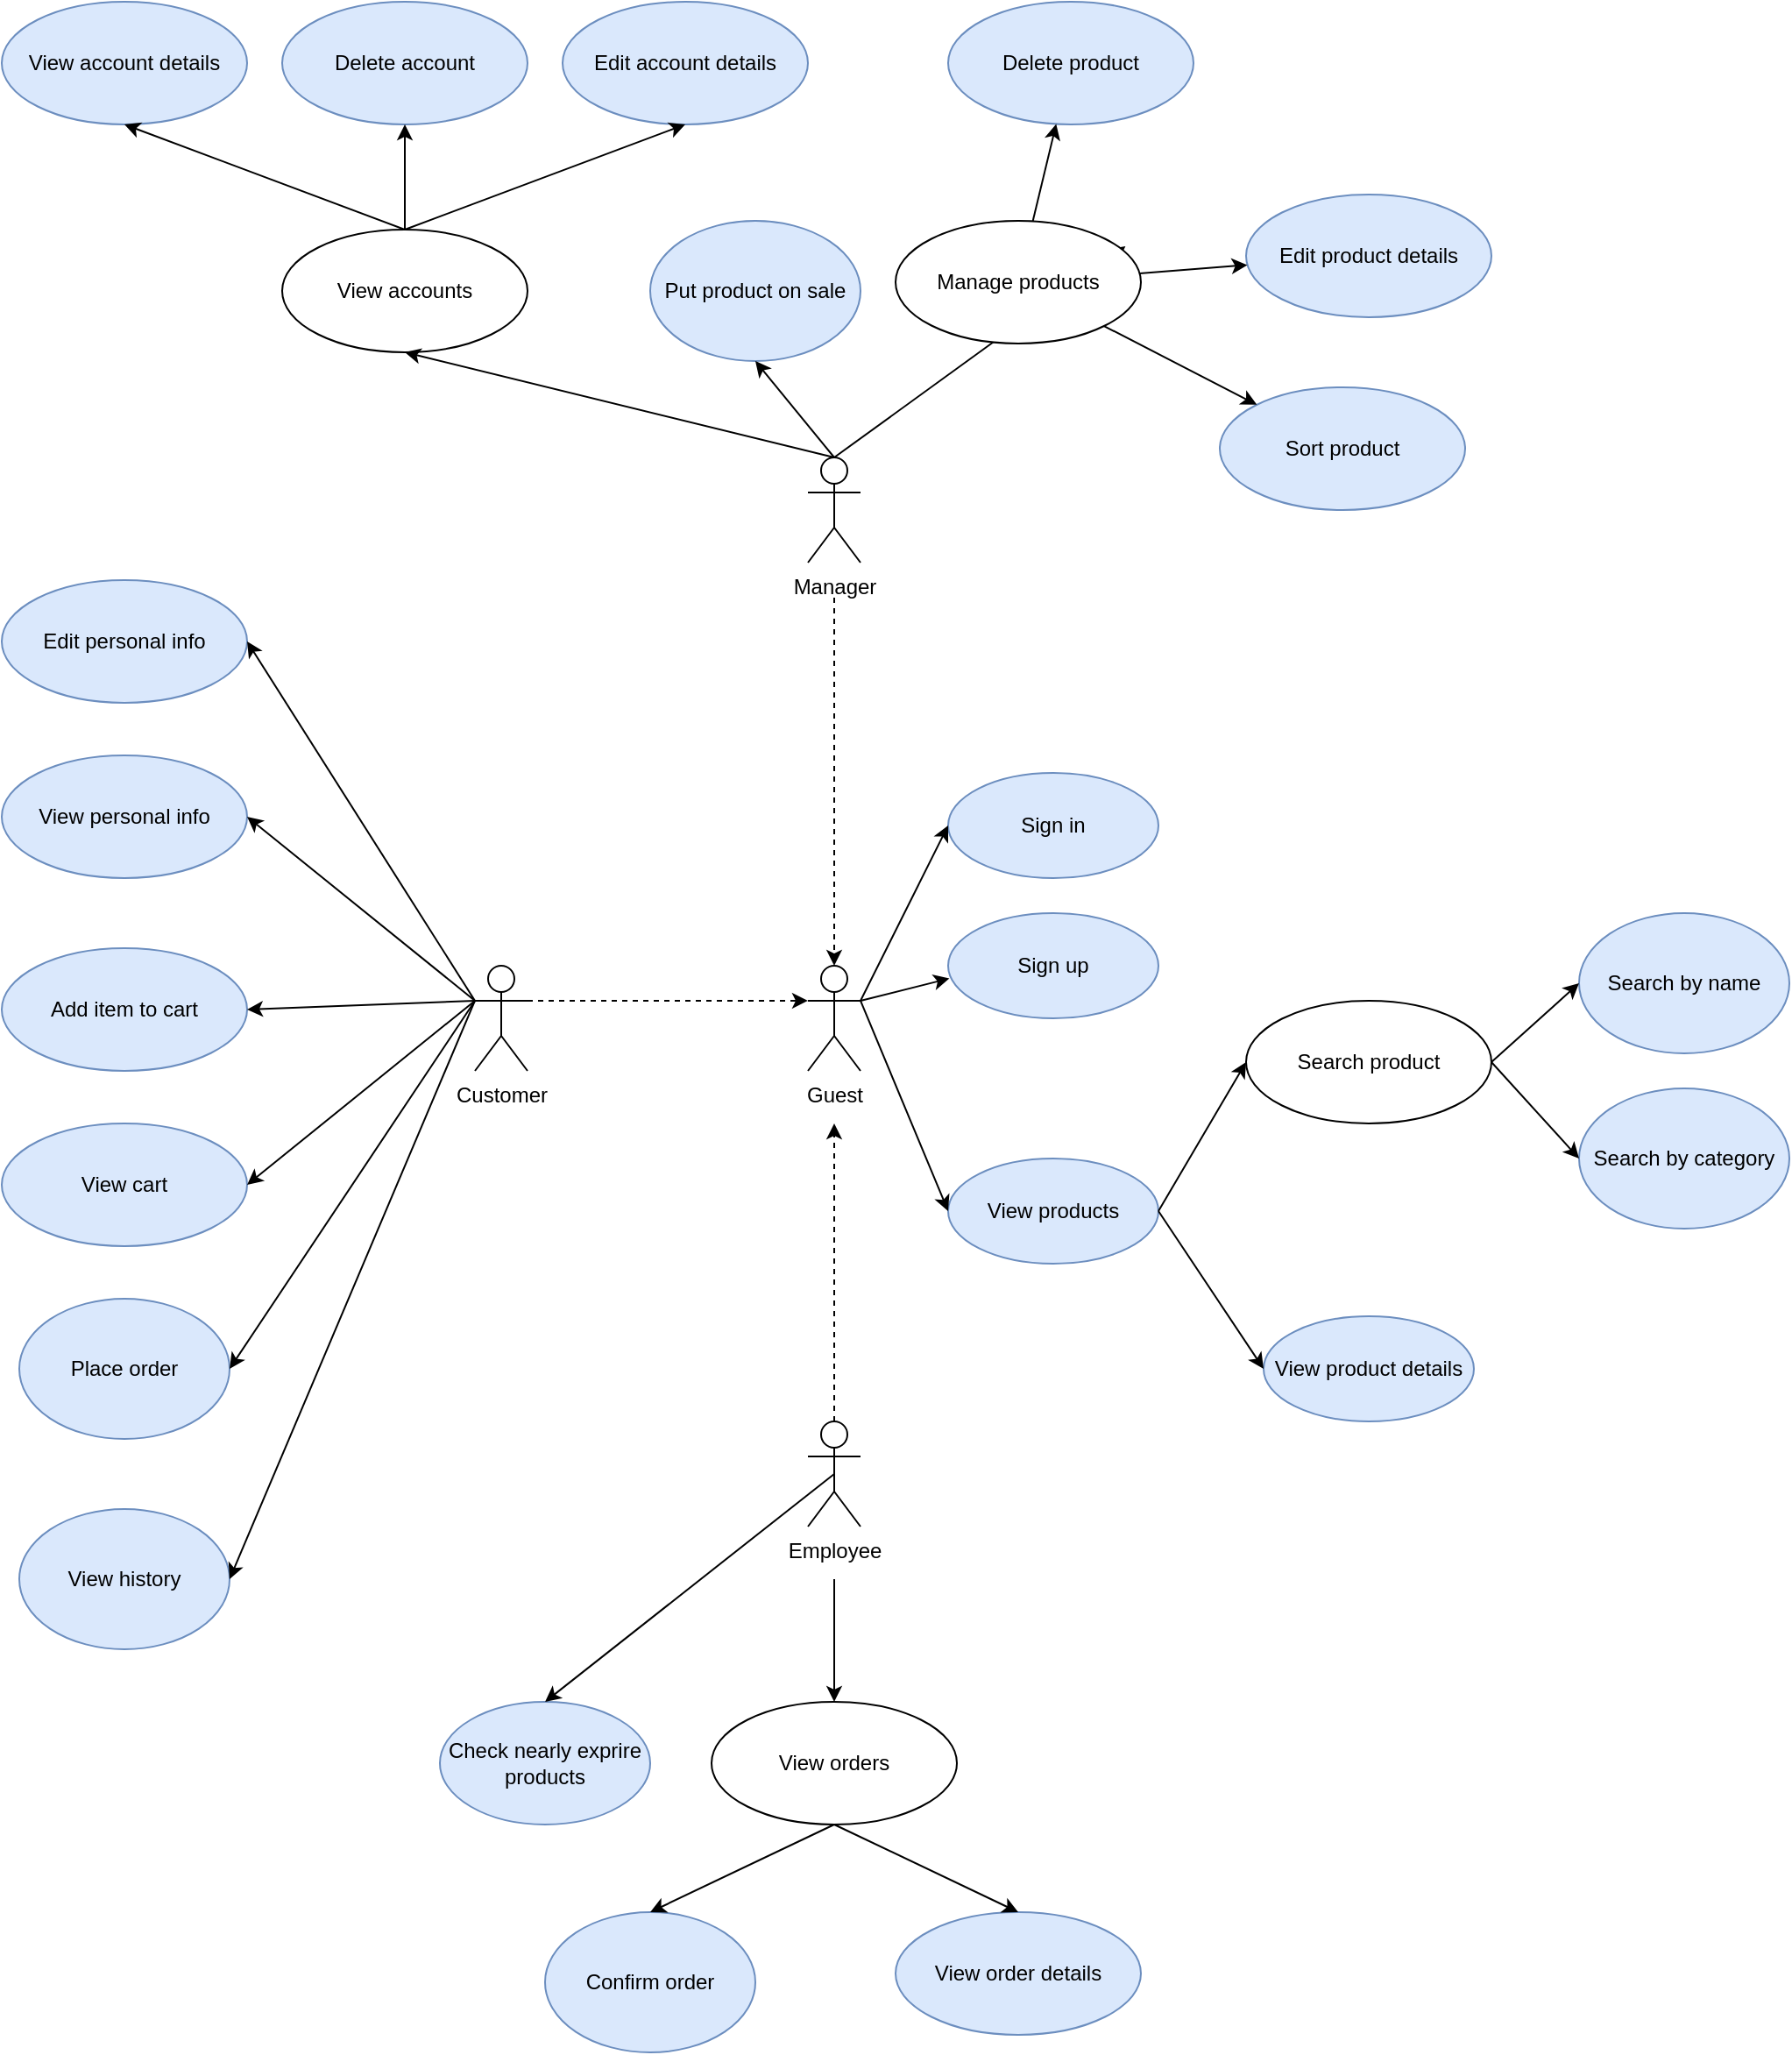 <mxfile version="14.5.7" type="github" pages="2">
  <diagram id="xpGsFGaNRFK6pU6DxcJn" name="Page-1">
    <mxGraphModel dx="3220" dy="-860" grid="1" gridSize="10" guides="1" tooltips="1" connect="1" arrows="1" fold="1" page="1" pageScale="1" pageWidth="850" pageHeight="1100" math="0" shadow="0">
      <root>
        <mxCell id="0" />
        <mxCell id="1" parent="0" />
        <mxCell id="2JnKNKair-FOoR0NGAX1-1" value="Sign in" style="ellipse;whiteSpace=wrap;html=1;fillColor=#dae8fc;strokeColor=#6c8ebf;" parent="1" vertex="1">
          <mxGeometry x="130" y="2780" width="120" height="60" as="geometry" />
        </mxCell>
        <mxCell id="2JnKNKair-FOoR0NGAX1-2" value="Guest" style="shape=umlActor;verticalLabelPosition=bottom;verticalAlign=top;html=1;align=center;" parent="1" vertex="1">
          <mxGeometry x="50" y="2890" width="30" height="60" as="geometry" />
        </mxCell>
        <mxCell id="2JnKNKair-FOoR0NGAX1-3" value="Sign up" style="ellipse;whiteSpace=wrap;html=1;fillColor=#dae8fc;strokeColor=#6c8ebf;" parent="1" vertex="1">
          <mxGeometry x="130" y="2860" width="120" height="60" as="geometry" />
        </mxCell>
        <mxCell id="2JnKNKair-FOoR0NGAX1-4" value="View products" style="ellipse;whiteSpace=wrap;html=1;fillColor=#dae8fc;strokeColor=#6c8ebf;" parent="1" vertex="1">
          <mxGeometry x="130" y="3000" width="120" height="60" as="geometry" />
        </mxCell>
        <mxCell id="2JnKNKair-FOoR0NGAX1-5" value="View product details" style="ellipse;whiteSpace=wrap;html=1;fillColor=#dae8fc;strokeColor=#6c8ebf;" parent="1" vertex="1">
          <mxGeometry x="310" y="3090" width="120" height="60" as="geometry" />
        </mxCell>
        <mxCell id="2JnKNKair-FOoR0NGAX1-6" value="Search product" style="ellipse;whiteSpace=wrap;html=1;" parent="1" vertex="1">
          <mxGeometry x="300" y="2910" width="140" height="70" as="geometry" />
        </mxCell>
        <mxCell id="2JnKNKair-FOoR0NGAX1-7" value="Sort product" style="ellipse;whiteSpace=wrap;html=1;fillColor=#dae8fc;strokeColor=#6c8ebf;" parent="1" vertex="1">
          <mxGeometry x="285" y="2560" width="140" height="70" as="geometry" />
        </mxCell>
        <mxCell id="2JnKNKair-FOoR0NGAX1-8" value="Search by name" style="ellipse;whiteSpace=wrap;html=1;fillColor=#dae8fc;strokeColor=#6c8ebf;" parent="1" vertex="1">
          <mxGeometry x="490" y="2860" width="120" height="80" as="geometry" />
        </mxCell>
        <mxCell id="2JnKNKair-FOoR0NGAX1-9" value="Search by category" style="ellipse;whiteSpace=wrap;html=1;fillColor=#dae8fc;strokeColor=#6c8ebf;" parent="1" vertex="1">
          <mxGeometry x="490" y="2960" width="120" height="80" as="geometry" />
        </mxCell>
        <mxCell id="2JnKNKair-FOoR0NGAX1-10" value="" style="endArrow=classic;html=1;entryX=0;entryY=0.5;entryDx=0;entryDy=0;exitX=1;exitY=0.5;exitDx=0;exitDy=0;" parent="1" source="2JnKNKair-FOoR0NGAX1-6" target="2JnKNKair-FOoR0NGAX1-8" edge="1">
          <mxGeometry width="50" height="50" relative="1" as="geometry">
            <mxPoint x="320" y="3080" as="sourcePoint" />
            <mxPoint x="370" y="3030" as="targetPoint" />
          </mxGeometry>
        </mxCell>
        <mxCell id="2JnKNKair-FOoR0NGAX1-11" value="" style="endArrow=classic;html=1;entryX=0;entryY=0.5;entryDx=0;entryDy=0;exitX=1;exitY=0.5;exitDx=0;exitDy=0;" parent="1" source="2JnKNKair-FOoR0NGAX1-6" target="2JnKNKair-FOoR0NGAX1-9" edge="1">
          <mxGeometry width="50" height="50" relative="1" as="geometry">
            <mxPoint x="320" y="3080" as="sourcePoint" />
            <mxPoint x="370" y="3030" as="targetPoint" />
          </mxGeometry>
        </mxCell>
        <mxCell id="2JnKNKair-FOoR0NGAX1-12" value="" style="endArrow=classic;html=1;entryX=0;entryY=0.5;entryDx=0;entryDy=0;exitX=1;exitY=0.5;exitDx=0;exitDy=0;" parent="1" source="2JnKNKair-FOoR0NGAX1-4" target="2JnKNKair-FOoR0NGAX1-6" edge="1">
          <mxGeometry width="50" height="50" relative="1" as="geometry">
            <mxPoint x="440" y="2955" as="sourcePoint" />
            <mxPoint x="530" y="2970" as="targetPoint" />
          </mxGeometry>
        </mxCell>
        <mxCell id="2JnKNKair-FOoR0NGAX1-13" value="" style="endArrow=classic;html=1;entryX=0;entryY=0.5;entryDx=0;entryDy=0;exitX=1;exitY=0.5;exitDx=0;exitDy=0;" parent="1" source="2JnKNKair-FOoR0NGAX1-4" target="2JnKNKair-FOoR0NGAX1-5" edge="1">
          <mxGeometry width="50" height="50" relative="1" as="geometry">
            <mxPoint x="260" y="2950" as="sourcePoint" />
            <mxPoint x="302.52" y="3036.39" as="targetPoint" />
          </mxGeometry>
        </mxCell>
        <mxCell id="2JnKNKair-FOoR0NGAX1-14" value="" style="endArrow=classic;html=1;exitX=1;exitY=0.333;exitDx=0;exitDy=0;exitPerimeter=0;entryX=0.006;entryY=0.621;entryDx=0;entryDy=0;entryPerimeter=0;" parent="1" source="2JnKNKair-FOoR0NGAX1-2" target="2JnKNKair-FOoR0NGAX1-3" edge="1">
          <mxGeometry width="50" height="50" relative="1" as="geometry">
            <mxPoint x="260" y="2950" as="sourcePoint" />
            <mxPoint x="150" y="2880" as="targetPoint" />
          </mxGeometry>
        </mxCell>
        <mxCell id="2JnKNKair-FOoR0NGAX1-15" value="" style="endArrow=classic;html=1;exitX=1;exitY=0.333;exitDx=0;exitDy=0;exitPerimeter=0;entryX=0;entryY=0.5;entryDx=0;entryDy=0;" parent="1" source="2JnKNKair-FOoR0NGAX1-2" target="2JnKNKair-FOoR0NGAX1-1" edge="1">
          <mxGeometry width="50" height="50" relative="1" as="geometry">
            <mxPoint x="90" y="2920" as="sourcePoint" />
            <mxPoint x="260.72" y="2837.26" as="targetPoint" />
          </mxGeometry>
        </mxCell>
        <mxCell id="2JnKNKair-FOoR0NGAX1-16" value="" style="endArrow=classic;html=1;exitX=1;exitY=0.333;exitDx=0;exitDy=0;exitPerimeter=0;entryX=0;entryY=0.5;entryDx=0;entryDy=0;" parent="1" source="2JnKNKair-FOoR0NGAX1-2" target="2JnKNKair-FOoR0NGAX1-4" edge="1">
          <mxGeometry width="50" height="50" relative="1" as="geometry">
            <mxPoint x="90" y="2920" as="sourcePoint" />
            <mxPoint x="255" y="2750" as="targetPoint" />
          </mxGeometry>
        </mxCell>
        <mxCell id="2JnKNKair-FOoR0NGAX1-17" value="Employee" style="shape=umlActor;verticalLabelPosition=bottom;verticalAlign=top;html=1;outlineConnect=0;" parent="1" vertex="1">
          <mxGeometry x="50" y="3150" width="30" height="60" as="geometry" />
        </mxCell>
        <mxCell id="2JnKNKair-FOoR0NGAX1-18" value="Confirm order" style="ellipse;whiteSpace=wrap;html=1;fillColor=#dae8fc;strokeColor=#6c8ebf;" parent="1" vertex="1">
          <mxGeometry x="-100" y="3430" width="120" height="80" as="geometry" />
        </mxCell>
        <mxCell id="2JnKNKair-FOoR0NGAX1-19" value="Check nearly exprire products" style="ellipse;whiteSpace=wrap;html=1;fillColor=#dae8fc;strokeColor=#6c8ebf;" parent="1" vertex="1">
          <mxGeometry x="-160" y="3310" width="120" height="70" as="geometry" />
        </mxCell>
        <mxCell id="2JnKNKair-FOoR0NGAX1-20" value="View orders" style="ellipse;whiteSpace=wrap;html=1;" parent="1" vertex="1">
          <mxGeometry x="-5" y="3310" width="140" height="70" as="geometry" />
        </mxCell>
        <mxCell id="2JnKNKair-FOoR0NGAX1-21" value="View order details" style="ellipse;whiteSpace=wrap;html=1;fillColor=#dae8fc;strokeColor=#6c8ebf;" parent="1" vertex="1">
          <mxGeometry x="100" y="3430" width="140" height="70" as="geometry" />
        </mxCell>
        <mxCell id="2JnKNKair-FOoR0NGAX1-22" value="" style="endArrow=classic;html=1;exitX=0.5;exitY=1;exitDx=0;exitDy=0;entryX=0.5;entryY=0;entryDx=0;entryDy=0;" parent="1" source="2JnKNKair-FOoR0NGAX1-20" target="2JnKNKair-FOoR0NGAX1-21" edge="1">
          <mxGeometry width="50" height="50" relative="1" as="geometry">
            <mxPoint x="320" y="3320" as="sourcePoint" />
            <mxPoint x="370" y="3270" as="targetPoint" />
          </mxGeometry>
        </mxCell>
        <mxCell id="2JnKNKair-FOoR0NGAX1-23" value="" style="endArrow=classic;html=1;exitX=0.5;exitY=1;exitDx=0;exitDy=0;entryX=0.5;entryY=0;entryDx=0;entryDy=0;" parent="1" source="2JnKNKair-FOoR0NGAX1-20" target="2JnKNKair-FOoR0NGAX1-18" edge="1">
          <mxGeometry width="50" height="50" relative="1" as="geometry">
            <mxPoint x="280" y="3320" as="sourcePoint" />
            <mxPoint x="330" y="3275" as="targetPoint" />
          </mxGeometry>
        </mxCell>
        <mxCell id="2JnKNKair-FOoR0NGAX1-24" value="" style="endArrow=classic;html=1;entryX=0.5;entryY=0;entryDx=0;entryDy=0;" parent="1" target="2JnKNKair-FOoR0NGAX1-20" edge="1">
          <mxGeometry width="50" height="50" relative="1" as="geometry">
            <mxPoint x="65" y="3240" as="sourcePoint" />
            <mxPoint x="370" y="3270" as="targetPoint" />
          </mxGeometry>
        </mxCell>
        <mxCell id="2JnKNKair-FOoR0NGAX1-25" value="" style="endArrow=classic;html=1;entryX=0.5;entryY=0;entryDx=0;entryDy=0;exitX=0.5;exitY=0.5;exitDx=0;exitDy=0;exitPerimeter=0;" parent="1" source="2JnKNKair-FOoR0NGAX1-17" target="2JnKNKair-FOoR0NGAX1-19" edge="1">
          <mxGeometry width="50" height="50" relative="1" as="geometry">
            <mxPoint x="65" y="3375" as="sourcePoint" />
            <mxPoint x="140" y="3335" as="targetPoint" />
          </mxGeometry>
        </mxCell>
        <mxCell id="2JnKNKair-FOoR0NGAX1-26" value="" style="endArrow=classic;html=1;dashed=1;exitX=0.5;exitY=0;exitDx=0;exitDy=0;exitPerimeter=0;" parent="1" source="2JnKNKair-FOoR0NGAX1-17" edge="1">
          <mxGeometry width="50" height="50" relative="1" as="geometry">
            <mxPoint x="320" y="3260" as="sourcePoint" />
            <mxPoint x="65" y="2980" as="targetPoint" />
          </mxGeometry>
        </mxCell>
        <mxCell id="2JnKNKair-FOoR0NGAX1-27" value="Customer" style="shape=umlActor;verticalLabelPosition=bottom;verticalAlign=top;html=1;outlineConnect=0;" parent="1" vertex="1">
          <mxGeometry x="-140" y="2890" width="30" height="60" as="geometry" />
        </mxCell>
        <mxCell id="2JnKNKair-FOoR0NGAX1-28" value="Place order" style="ellipse;whiteSpace=wrap;html=1;fillColor=#dae8fc;strokeColor=#6c8ebf;" parent="1" vertex="1">
          <mxGeometry x="-400" y="3080" width="120" height="80" as="geometry" />
        </mxCell>
        <mxCell id="2JnKNKair-FOoR0NGAX1-29" value="View history" style="ellipse;whiteSpace=wrap;html=1;fillColor=#dae8fc;strokeColor=#6c8ebf;" parent="1" vertex="1">
          <mxGeometry x="-400" y="3200" width="120" height="80" as="geometry" />
        </mxCell>
        <mxCell id="2JnKNKair-FOoR0NGAX1-30" value="View personal info" style="ellipse;whiteSpace=wrap;html=1;fillColor=#dae8fc;strokeColor=#6c8ebf;" parent="1" vertex="1">
          <mxGeometry x="-410" y="2770" width="140" height="70" as="geometry" />
        </mxCell>
        <mxCell id="2JnKNKair-FOoR0NGAX1-31" value="Edit personal info" style="ellipse;whiteSpace=wrap;html=1;fillColor=#dae8fc;strokeColor=#6c8ebf;" parent="1" vertex="1">
          <mxGeometry x="-410" y="2670" width="140" height="70" as="geometry" />
        </mxCell>
        <mxCell id="2JnKNKair-FOoR0NGAX1-32" value="View cart" style="ellipse;whiteSpace=wrap;html=1;fillColor=#dae8fc;strokeColor=#6c8ebf;" parent="1" vertex="1">
          <mxGeometry x="-410" y="2980" width="140" height="70" as="geometry" />
        </mxCell>
        <mxCell id="2JnKNKair-FOoR0NGAX1-33" value="Add item to cart" style="ellipse;whiteSpace=wrap;html=1;fillColor=#dae8fc;strokeColor=#6c8ebf;" parent="1" vertex="1">
          <mxGeometry x="-410" y="2880" width="140" height="70" as="geometry" />
        </mxCell>
        <mxCell id="2JnKNKair-FOoR0NGAX1-34" value="" style="endArrow=classic;html=1;entryX=1;entryY=0.5;entryDx=0;entryDy=0;exitX=0;exitY=0.333;exitDx=0;exitDy=0;exitPerimeter=0;" parent="1" source="2JnKNKair-FOoR0NGAX1-27" target="2JnKNKair-FOoR0NGAX1-31" edge="1">
          <mxGeometry width="50" height="50" relative="1" as="geometry">
            <mxPoint x="-120" y="3070" as="sourcePoint" />
            <mxPoint x="-70" y="3020" as="targetPoint" />
          </mxGeometry>
        </mxCell>
        <mxCell id="2JnKNKair-FOoR0NGAX1-35" value="" style="endArrow=classic;html=1;entryX=1;entryY=0.5;entryDx=0;entryDy=0;exitX=0;exitY=0.333;exitDx=0;exitDy=0;exitPerimeter=0;" parent="1" source="2JnKNKair-FOoR0NGAX1-27" target="2JnKNKair-FOoR0NGAX1-30" edge="1">
          <mxGeometry width="50" height="50" relative="1" as="geometry">
            <mxPoint x="-140" y="2910" as="sourcePoint" />
            <mxPoint x="-260" y="2705" as="targetPoint" />
          </mxGeometry>
        </mxCell>
        <mxCell id="2JnKNKair-FOoR0NGAX1-36" value="" style="endArrow=classic;html=1;entryX=1;entryY=0.5;entryDx=0;entryDy=0;exitX=0;exitY=0.333;exitDx=0;exitDy=0;exitPerimeter=0;" parent="1" source="2JnKNKair-FOoR0NGAX1-27" target="2JnKNKair-FOoR0NGAX1-33" edge="1">
          <mxGeometry width="50" height="50" relative="1" as="geometry">
            <mxPoint x="-130" y="2920" as="sourcePoint" />
            <mxPoint x="-260" y="2805" as="targetPoint" />
          </mxGeometry>
        </mxCell>
        <mxCell id="2JnKNKair-FOoR0NGAX1-37" value="" style="endArrow=classic;html=1;entryX=1;entryY=0.5;entryDx=0;entryDy=0;exitX=0;exitY=0.333;exitDx=0;exitDy=0;exitPerimeter=0;" parent="1" source="2JnKNKair-FOoR0NGAX1-27" target="2JnKNKair-FOoR0NGAX1-32" edge="1">
          <mxGeometry width="50" height="50" relative="1" as="geometry">
            <mxPoint x="-130" y="2920" as="sourcePoint" />
            <mxPoint x="-260" y="2925" as="targetPoint" />
          </mxGeometry>
        </mxCell>
        <mxCell id="2JnKNKair-FOoR0NGAX1-38" value="" style="endArrow=classic;html=1;entryX=1;entryY=0.5;entryDx=0;entryDy=0;exitX=0;exitY=0.333;exitDx=0;exitDy=0;exitPerimeter=0;" parent="1" source="2JnKNKair-FOoR0NGAX1-27" target="2JnKNKair-FOoR0NGAX1-28" edge="1">
          <mxGeometry width="50" height="50" relative="1" as="geometry">
            <mxPoint x="-130" y="2920" as="sourcePoint" />
            <mxPoint x="-260" y="3025" as="targetPoint" />
          </mxGeometry>
        </mxCell>
        <mxCell id="2JnKNKair-FOoR0NGAX1-39" value="" style="endArrow=classic;html=1;entryX=0;entryY=0.333;entryDx=0;entryDy=0;exitX=1;exitY=0.333;exitDx=0;exitDy=0;exitPerimeter=0;entryPerimeter=0;dashed=1;" parent="1" source="2JnKNKair-FOoR0NGAX1-27" target="2JnKNKair-FOoR0NGAX1-2" edge="1">
          <mxGeometry width="50" height="50" relative="1" as="geometry">
            <mxPoint x="-120" y="2930" as="sourcePoint" />
            <mxPoint x="-250" y="3035" as="targetPoint" />
          </mxGeometry>
        </mxCell>
        <mxCell id="2JnKNKair-FOoR0NGAX1-40" value="" style="endArrow=classic;html=1;exitX=0;exitY=0.333;exitDx=0;exitDy=0;exitPerimeter=0;entryX=1;entryY=0.5;entryDx=0;entryDy=0;" parent="1" source="2JnKNKair-FOoR0NGAX1-27" target="2JnKNKair-FOoR0NGAX1-29" edge="1">
          <mxGeometry width="50" height="50" relative="1" as="geometry">
            <mxPoint x="50" y="3140" as="sourcePoint" />
            <mxPoint x="100" y="3090" as="targetPoint" />
          </mxGeometry>
        </mxCell>
        <mxCell id="2JnKNKair-FOoR0NGAX1-41" value="Manager" style="shape=umlActor;verticalLabelPosition=bottom;verticalAlign=top;html=1;outlineConnect=0;align=center;" parent="1" vertex="1">
          <mxGeometry x="50" y="2600" width="30" height="60" as="geometry" />
        </mxCell>
        <mxCell id="2JnKNKair-FOoR0NGAX1-42" value="Put product on sale" style="ellipse;whiteSpace=wrap;html=1;fillColor=#dae8fc;strokeColor=#6c8ebf;" parent="1" vertex="1">
          <mxGeometry x="-40" y="2465" width="120" height="80" as="geometry" />
        </mxCell>
        <mxCell id="2JnKNKair-FOoR0NGAX1-43" value="Edit product details" style="ellipse;whiteSpace=wrap;html=1;fillColor=#dae8fc;strokeColor=#6c8ebf;" parent="1" vertex="1">
          <mxGeometry x="300" y="2450" width="140" height="70" as="geometry" />
        </mxCell>
        <mxCell id="2JnKNKair-FOoR0NGAX1-44" value="Delete product" style="ellipse;whiteSpace=wrap;html=1;fillColor=#dae8fc;strokeColor=#6c8ebf;" parent="1" vertex="1">
          <mxGeometry x="130" y="2340" width="140" height="70" as="geometry" />
        </mxCell>
        <mxCell id="2JnKNKair-FOoR0NGAX1-45" value="View accounts" style="ellipse;whiteSpace=wrap;html=1;" parent="1" vertex="1">
          <mxGeometry x="-250" y="2470" width="140" height="70" as="geometry" />
        </mxCell>
        <mxCell id="2JnKNKair-FOoR0NGAX1-46" value="View account details" style="ellipse;whiteSpace=wrap;html=1;fillColor=#dae8fc;strokeColor=#6c8ebf;" parent="1" vertex="1">
          <mxGeometry x="-410" y="2340" width="140" height="70" as="geometry" />
        </mxCell>
        <mxCell id="2JnKNKair-FOoR0NGAX1-47" value="Edit account details" style="ellipse;whiteSpace=wrap;html=1;fillColor=#dae8fc;strokeColor=#6c8ebf;" parent="1" vertex="1">
          <mxGeometry x="-90" y="2340" width="140" height="70" as="geometry" />
        </mxCell>
        <mxCell id="2JnKNKair-FOoR0NGAX1-48" value="Delete account" style="ellipse;whiteSpace=wrap;html=1;fillColor=#dae8fc;strokeColor=#6c8ebf;" parent="1" vertex="1">
          <mxGeometry x="-250" y="2340" width="140" height="70" as="geometry" />
        </mxCell>
        <mxCell id="2JnKNKair-FOoR0NGAX1-49" value="" style="endArrow=classic;html=1;entryX=0.5;entryY=1;entryDx=0;entryDy=0;exitX=0.5;exitY=0;exitDx=0;exitDy=0;" parent="1" source="2JnKNKair-FOoR0NGAX1-45" target="2JnKNKair-FOoR0NGAX1-46" edge="1">
          <mxGeometry width="50" height="50" relative="1" as="geometry">
            <mxPoint x="-110" y="2650" as="sourcePoint" />
            <mxPoint x="-60" y="2600" as="targetPoint" />
          </mxGeometry>
        </mxCell>
        <mxCell id="2JnKNKair-FOoR0NGAX1-50" value="" style="endArrow=classic;html=1;entryX=0.5;entryY=1;entryDx=0;entryDy=0;exitX=0.5;exitY=0;exitDx=0;exitDy=0;" parent="1" source="2JnKNKair-FOoR0NGAX1-45" target="2JnKNKair-FOoR0NGAX1-48" edge="1">
          <mxGeometry width="50" height="50" relative="1" as="geometry">
            <mxPoint x="60" y="2470" as="sourcePoint" />
            <mxPoint x="-100" y="2420" as="targetPoint" />
          </mxGeometry>
        </mxCell>
        <mxCell id="2JnKNKair-FOoR0NGAX1-51" value="" style="endArrow=classic;html=1;entryX=0.5;entryY=1;entryDx=0;entryDy=0;exitX=0.5;exitY=0;exitDx=0;exitDy=0;" parent="1" source="2JnKNKair-FOoR0NGAX1-45" target="2JnKNKair-FOoR0NGAX1-47" edge="1">
          <mxGeometry width="50" height="50" relative="1" as="geometry">
            <mxPoint x="60" y="2470" as="sourcePoint" />
            <mxPoint x="60" y="2420" as="targetPoint" />
          </mxGeometry>
        </mxCell>
        <mxCell id="2JnKNKair-FOoR0NGAX1-52" value="" style="endArrow=classic;html=1;entryX=0.5;entryY=1;entryDx=0;entryDy=0;exitX=0.5;exitY=0;exitDx=0;exitDy=0;exitPerimeter=0;" parent="1" source="2JnKNKair-FOoR0NGAX1-41" target="2JnKNKair-FOoR0NGAX1-45" edge="1">
          <mxGeometry width="50" height="50" relative="1" as="geometry">
            <mxPoint x="60" y="2470" as="sourcePoint" />
            <mxPoint x="220" y="2420" as="targetPoint" />
          </mxGeometry>
        </mxCell>
        <mxCell id="2JnKNKair-FOoR0NGAX1-53" value="" style="endArrow=classic;html=1;entryX=0.937;entryY=0.208;entryDx=0;entryDy=0;exitX=0.5;exitY=0;exitDx=0;exitDy=0;exitPerimeter=0;entryPerimeter=0;" parent="1" source="2JnKNKair-FOoR0NGAX1-41" target="2JnKNKair-FOoR0NGAX1-59" edge="1">
          <mxGeometry width="50" height="50" relative="1" as="geometry">
            <mxPoint x="75" y="2610" as="sourcePoint" />
            <mxPoint x="75" y="2540" as="targetPoint" />
          </mxGeometry>
        </mxCell>
        <mxCell id="2JnKNKair-FOoR0NGAX1-54" value="" style="endArrow=classic;html=1;entryX=0.5;entryY=0;entryDx=0;entryDy=0;entryPerimeter=0;dashed=1;" parent="1" target="2JnKNKair-FOoR0NGAX1-2" edge="1">
          <mxGeometry width="50" height="50" relative="1" as="geometry">
            <mxPoint x="65" y="2680" as="sourcePoint" />
            <mxPoint x="-60" y="2440" as="targetPoint" />
          </mxGeometry>
        </mxCell>
        <mxCell id="2JnKNKair-FOoR0NGAX1-55" value="" style="endArrow=classic;html=1;entryX=0.5;entryY=1;entryDx=0;entryDy=0;exitX=0.5;exitY=0;exitDx=0;exitDy=0;exitPerimeter=0;" parent="1" source="2JnKNKair-FOoR0NGAX1-41" target="2JnKNKair-FOoR0NGAX1-42" edge="1">
          <mxGeometry width="50" height="50" relative="1" as="geometry">
            <mxPoint x="-280" y="2840" as="sourcePoint" />
            <mxPoint x="-230" y="2790" as="targetPoint" />
          </mxGeometry>
        </mxCell>
        <mxCell id="2JnKNKair-FOoR0NGAX1-56" style="rounded=0;orthogonalLoop=1;jettySize=auto;html=1;" parent="1" source="2JnKNKair-FOoR0NGAX1-59" target="2JnKNKair-FOoR0NGAX1-44" edge="1">
          <mxGeometry relative="1" as="geometry" />
        </mxCell>
        <mxCell id="2JnKNKair-FOoR0NGAX1-57" style="rounded=0;orthogonalLoop=1;jettySize=auto;html=1;" parent="1" source="2JnKNKair-FOoR0NGAX1-59" target="2JnKNKair-FOoR0NGAX1-43" edge="1">
          <mxGeometry relative="1" as="geometry" />
        </mxCell>
        <mxCell id="2JnKNKair-FOoR0NGAX1-58" style="edgeStyle=none;rounded=0;orthogonalLoop=1;jettySize=auto;html=1;" parent="1" source="2JnKNKair-FOoR0NGAX1-59" target="2JnKNKair-FOoR0NGAX1-7" edge="1">
          <mxGeometry relative="1" as="geometry" />
        </mxCell>
        <mxCell id="2JnKNKair-FOoR0NGAX1-59" value="Manage products" style="ellipse;whiteSpace=wrap;html=1;" parent="1" vertex="1">
          <mxGeometry x="100" y="2465" width="140" height="70" as="geometry" />
        </mxCell>
      </root>
    </mxGraphModel>
  </diagram>
  <diagram id="CV_dOH4v3dzSyQ_GkR7s" name="Page-2">
    <mxGraphModel dx="1422" dy="804" grid="1" gridSize="10" guides="1" tooltips="1" connect="1" arrows="1" fold="1" page="1" pageScale="1" pageWidth="850" pageHeight="1100" math="0" shadow="0">
      <root>
        <mxCell id="Z0kGMV7HuKqx4YH1Jn0N-0" />
        <mxCell id="Z0kGMV7HuKqx4YH1Jn0N-1" parent="Z0kGMV7HuKqx4YH1Jn0N-0" />
        <mxCell id="gnlTn843PNFMBwR6q5YU-0" value="Customer" style="shape=umlActor;verticalLabelPosition=bottom;verticalAlign=top;html=1;outlineConnect=0;" vertex="1" parent="Z0kGMV7HuKqx4YH1Jn0N-1">
          <mxGeometry x="140" y="80" width="30" height="60" as="geometry" />
        </mxCell>
        <mxCell id="gnlTn843PNFMBwR6q5YU-1" value="Employee" style="shape=umlActor;verticalLabelPosition=bottom;verticalAlign=top;html=1;outlineConnect=0;" vertex="1" parent="Z0kGMV7HuKqx4YH1Jn0N-1">
          <mxGeometry x="230" y="80" width="30" height="60" as="geometry" />
        </mxCell>
        <mxCell id="gnlTn843PNFMBwR6q5YU-2" style="edgeStyle=orthogonalEdgeStyle;rounded=0;orthogonalLoop=1;jettySize=auto;html=1;entryX=0;entryY=0.5;entryDx=0;entryDy=0;" edge="1" parent="Z0kGMV7HuKqx4YH1Jn0N-1" target="gnlTn843PNFMBwR6q5YU-43">
          <mxGeometry relative="1" as="geometry">
            <mxPoint x="1000" y="1700" as="sourcePoint" />
          </mxGeometry>
        </mxCell>
        <mxCell id="gnlTn843PNFMBwR6q5YU-3" style="edgeStyle=orthogonalEdgeStyle;rounded=0;orthogonalLoop=1;jettySize=auto;html=1;entryX=0;entryY=0.5;entryDx=0;entryDy=0;" edge="1" parent="Z0kGMV7HuKqx4YH1Jn0N-1" target="gnlTn843PNFMBwR6q5YU-48">
          <mxGeometry relative="1" as="geometry">
            <mxPoint x="1000" y="1700" as="sourcePoint" />
          </mxGeometry>
        </mxCell>
        <mxCell id="gnlTn843PNFMBwR6q5YU-4" style="edgeStyle=orthogonalEdgeStyle;rounded=0;orthogonalLoop=1;jettySize=auto;html=1;entryX=0;entryY=0.5;entryDx=0;entryDy=0;" edge="1" parent="Z0kGMV7HuKqx4YH1Jn0N-1" target="gnlTn843PNFMBwR6q5YU-49">
          <mxGeometry relative="1" as="geometry">
            <mxPoint x="1000" y="1700" as="sourcePoint" />
          </mxGeometry>
        </mxCell>
        <mxCell id="gnlTn843PNFMBwR6q5YU-5" value="Manager" style="shape=umlActor;verticalLabelPosition=bottom;verticalAlign=top;html=1;outlineConnect=0;" vertex="1" parent="Z0kGMV7HuKqx4YH1Jn0N-1">
          <mxGeometry x="980" y="1820" width="30" height="60" as="geometry" />
        </mxCell>
        <mxCell id="gnlTn843PNFMBwR6q5YU-6" style="edgeStyle=orthogonalEdgeStyle;rounded=0;orthogonalLoop=1;jettySize=auto;html=1;entryX=0;entryY=0.5;entryDx=0;entryDy=0;" edge="1" parent="Z0kGMV7HuKqx4YH1Jn0N-1" source="gnlTn843PNFMBwR6q5YU-12" target="gnlTn843PNFMBwR6q5YU-15">
          <mxGeometry relative="1" as="geometry" />
        </mxCell>
        <mxCell id="gnlTn843PNFMBwR6q5YU-7" style="edgeStyle=orthogonalEdgeStyle;rounded=0;orthogonalLoop=1;jettySize=auto;html=1;entryX=0;entryY=0.625;entryDx=0;entryDy=0;entryPerimeter=0;" edge="1" parent="Z0kGMV7HuKqx4YH1Jn0N-1" source="gnlTn843PNFMBwR6q5YU-12" target="gnlTn843PNFMBwR6q5YU-16">
          <mxGeometry relative="1" as="geometry" />
        </mxCell>
        <mxCell id="gnlTn843PNFMBwR6q5YU-8" style="edgeStyle=orthogonalEdgeStyle;rounded=0;orthogonalLoop=1;jettySize=auto;html=1;entryX=0;entryY=0.5;entryDx=0;entryDy=0;" edge="1" parent="Z0kGMV7HuKqx4YH1Jn0N-1" source="gnlTn843PNFMBwR6q5YU-12" target="gnlTn843PNFMBwR6q5YU-19">
          <mxGeometry relative="1" as="geometry" />
        </mxCell>
        <mxCell id="gnlTn843PNFMBwR6q5YU-9" style="edgeStyle=orthogonalEdgeStyle;rounded=0;orthogonalLoop=1;jettySize=auto;html=1;entryX=0;entryY=0.5;entryDx=0;entryDy=0;" edge="1" parent="Z0kGMV7HuKqx4YH1Jn0N-1" source="gnlTn843PNFMBwR6q5YU-12" target="gnlTn843PNFMBwR6q5YU-26">
          <mxGeometry relative="1" as="geometry" />
        </mxCell>
        <mxCell id="gnlTn843PNFMBwR6q5YU-10" style="edgeStyle=orthogonalEdgeStyle;rounded=0;orthogonalLoop=1;jettySize=auto;html=1;entryX=0;entryY=0.5;entryDx=0;entryDy=0;" edge="1" parent="Z0kGMV7HuKqx4YH1Jn0N-1" source="gnlTn843PNFMBwR6q5YU-12" target="gnlTn843PNFMBwR6q5YU-25">
          <mxGeometry relative="1" as="geometry" />
        </mxCell>
        <mxCell id="gnlTn843PNFMBwR6q5YU-11" style="edgeStyle=orthogonalEdgeStyle;rounded=0;orthogonalLoop=1;jettySize=auto;html=1;entryX=0;entryY=0.5;entryDx=0;entryDy=0;" edge="1" parent="Z0kGMV7HuKqx4YH1Jn0N-1" source="gnlTn843PNFMBwR6q5YU-12" target="gnlTn843PNFMBwR6q5YU-72">
          <mxGeometry relative="1" as="geometry">
            <Array as="points">
              <mxPoint x="1120" y="615" />
              <mxPoint x="1120" y="430" />
            </Array>
          </mxGeometry>
        </mxCell>
        <mxCell id="gnlTn843PNFMBwR6q5YU-12" value="Customer" style="shape=umlActor;verticalLabelPosition=bottom;verticalAlign=top;html=1;outlineConnect=0;" vertex="1" parent="Z0kGMV7HuKqx4YH1Jn0N-1">
          <mxGeometry x="1040" y="585" width="30" height="60" as="geometry" />
        </mxCell>
        <mxCell id="gnlTn843PNFMBwR6q5YU-13" style="edgeStyle=orthogonalEdgeStyle;rounded=0;orthogonalLoop=1;jettySize=auto;html=1;exitX=1;exitY=0;exitDx=0;exitDy=0;" edge="1" parent="Z0kGMV7HuKqx4YH1Jn0N-1" source="gnlTn843PNFMBwR6q5YU-15" target="gnlTn843PNFMBwR6q5YU-68">
          <mxGeometry relative="1" as="geometry" />
        </mxCell>
        <mxCell id="gnlTn843PNFMBwR6q5YU-14" style="edgeStyle=orthogonalEdgeStyle;rounded=0;orthogonalLoop=1;jettySize=auto;html=1;exitX=1;exitY=1;exitDx=0;exitDy=0;" edge="1" parent="Z0kGMV7HuKqx4YH1Jn0N-1" source="gnlTn843PNFMBwR6q5YU-15" target="gnlTn843PNFMBwR6q5YU-69">
          <mxGeometry relative="1" as="geometry" />
        </mxCell>
        <mxCell id="gnlTn843PNFMBwR6q5YU-15" value="Manage personal account" style="ellipse;whiteSpace=wrap;html=1;" vertex="1" parent="Z0kGMV7HuKqx4YH1Jn0N-1">
          <mxGeometry x="1160" y="165" width="120" height="80" as="geometry" />
        </mxCell>
        <mxCell id="gnlTn843PNFMBwR6q5YU-16" value="View products" style="ellipse;whiteSpace=wrap;html=1;fillColor=#d5e8d4;strokeColor=#82b366;" vertex="1" parent="Z0kGMV7HuKqx4YH1Jn0N-1">
          <mxGeometry x="1200" y="285" width="120" height="80" as="geometry" />
        </mxCell>
        <mxCell id="gnlTn843PNFMBwR6q5YU-17" style="edgeStyle=orthogonalEdgeStyle;rounded=0;orthogonalLoop=1;jettySize=auto;html=1;entryX=-0.003;entryY=0.622;entryDx=0;entryDy=0;entryPerimeter=0;" edge="1" parent="Z0kGMV7HuKqx4YH1Jn0N-1" source="gnlTn843PNFMBwR6q5YU-19" target="gnlTn843PNFMBwR6q5YU-20">
          <mxGeometry relative="1" as="geometry" />
        </mxCell>
        <mxCell id="gnlTn843PNFMBwR6q5YU-18" style="edgeStyle=orthogonalEdgeStyle;rounded=0;orthogonalLoop=1;jettySize=auto;html=1;" edge="1" parent="Z0kGMV7HuKqx4YH1Jn0N-1" source="gnlTn843PNFMBwR6q5YU-19" target="gnlTn843PNFMBwR6q5YU-21">
          <mxGeometry relative="1" as="geometry" />
        </mxCell>
        <mxCell id="gnlTn843PNFMBwR6q5YU-19" value="Search products" style="ellipse;whiteSpace=wrap;html=1;fillColor=#d5e8d4;strokeColor=#82b366;" vertex="1" parent="Z0kGMV7HuKqx4YH1Jn0N-1">
          <mxGeometry x="1180" y="575" width="120" height="80" as="geometry" />
        </mxCell>
        <mxCell id="gnlTn843PNFMBwR6q5YU-20" value="Search by name" style="ellipse;whiteSpace=wrap;html=1;" vertex="1" parent="Z0kGMV7HuKqx4YH1Jn0N-1">
          <mxGeometry x="1360" y="515" width="120" height="80" as="geometry" />
        </mxCell>
        <mxCell id="gnlTn843PNFMBwR6q5YU-21" value="Search by category" style="ellipse;whiteSpace=wrap;html=1;" vertex="1" parent="Z0kGMV7HuKqx4YH1Jn0N-1">
          <mxGeometry x="1360" y="625" width="120" height="80" as="geometry" />
        </mxCell>
        <mxCell id="gnlTn843PNFMBwR6q5YU-22" value="Place order" style="ellipse;whiteSpace=wrap;html=1;fillColor=#dae8fc;strokeColor=#6c8ebf;" vertex="1" parent="Z0kGMV7HuKqx4YH1Jn0N-1">
          <mxGeometry x="1410" y="905" width="120" height="80" as="geometry" />
        </mxCell>
        <mxCell id="gnlTn843PNFMBwR6q5YU-23" style="edgeStyle=orthogonalEdgeStyle;rounded=0;orthogonalLoop=1;jettySize=auto;html=1;" edge="1" parent="Z0kGMV7HuKqx4YH1Jn0N-1" source="gnlTn843PNFMBwR6q5YU-25" target="gnlTn843PNFMBwR6q5YU-22">
          <mxGeometry relative="1" as="geometry">
            <Array as="points">
              <mxPoint x="1240" y="945" />
            </Array>
          </mxGeometry>
        </mxCell>
        <mxCell id="gnlTn843PNFMBwR6q5YU-24" style="edgeStyle=orthogonalEdgeStyle;rounded=0;orthogonalLoop=1;jettySize=auto;html=1;" edge="1" parent="Z0kGMV7HuKqx4YH1Jn0N-1" source="gnlTn843PNFMBwR6q5YU-25" target="gnlTn843PNFMBwR6q5YU-70">
          <mxGeometry relative="1" as="geometry">
            <Array as="points">
              <mxPoint x="1240" y="760" />
            </Array>
          </mxGeometry>
        </mxCell>
        <mxCell id="gnlTn843PNFMBwR6q5YU-25" value="Manage cart" style="ellipse;whiteSpace=wrap;html=1;" vertex="1" parent="Z0kGMV7HuKqx4YH1Jn0N-1">
          <mxGeometry x="1180" y="835" width="120" height="80" as="geometry" />
        </mxCell>
        <mxCell id="gnlTn843PNFMBwR6q5YU-26" value="View history" style="ellipse;whiteSpace=wrap;html=1;fillColor=#dae8fc;strokeColor=#6c8ebf;" vertex="1" parent="Z0kGMV7HuKqx4YH1Jn0N-1">
          <mxGeometry x="1180" y="1015" width="120" height="80" as="geometry" />
        </mxCell>
        <mxCell id="gnlTn843PNFMBwR6q5YU-27" style="edgeStyle=orthogonalEdgeStyle;rounded=0;orthogonalLoop=1;jettySize=auto;html=1;" edge="1" parent="Z0kGMV7HuKqx4YH1Jn0N-1" source="gnlTn843PNFMBwR6q5YU-29" target="gnlTn843PNFMBwR6q5YU-33">
          <mxGeometry relative="1" as="geometry" />
        </mxCell>
        <mxCell id="gnlTn843PNFMBwR6q5YU-28" style="edgeStyle=orthogonalEdgeStyle;rounded=0;orthogonalLoop=1;jettySize=auto;html=1;entryX=0;entryY=0.5;entryDx=0;entryDy=0;" edge="1" parent="Z0kGMV7HuKqx4YH1Jn0N-1" source="gnlTn843PNFMBwR6q5YU-29" target="gnlTn843PNFMBwR6q5YU-35">
          <mxGeometry relative="1" as="geometry" />
        </mxCell>
        <mxCell id="gnlTn843PNFMBwR6q5YU-29" value="Employee" style="shape=umlActor;verticalLabelPosition=bottom;verticalAlign=top;html=1;outlineConnect=0;" vertex="1" parent="Z0kGMV7HuKqx4YH1Jn0N-1">
          <mxGeometry x="140" y="1940" width="30" height="60" as="geometry" />
        </mxCell>
        <mxCell id="gnlTn843PNFMBwR6q5YU-30" value="" style="edgeStyle=orthogonalEdgeStyle;rounded=0;orthogonalLoop=1;jettySize=auto;html=1;" edge="1" parent="Z0kGMV7HuKqx4YH1Jn0N-1" source="gnlTn843PNFMBwR6q5YU-33" target="gnlTn843PNFMBwR6q5YU-34">
          <mxGeometry relative="1" as="geometry">
            <Array as="points">
              <mxPoint x="310" y="1920" />
            </Array>
          </mxGeometry>
        </mxCell>
        <mxCell id="gnlTn843PNFMBwR6q5YU-31" style="edgeStyle=orthogonalEdgeStyle;rounded=0;orthogonalLoop=1;jettySize=auto;html=1;" edge="1" parent="Z0kGMV7HuKqx4YH1Jn0N-1" source="gnlTn843PNFMBwR6q5YU-33" target="gnlTn843PNFMBwR6q5YU-74">
          <mxGeometry relative="1" as="geometry" />
        </mxCell>
        <mxCell id="gnlTn843PNFMBwR6q5YU-32" style="edgeStyle=orthogonalEdgeStyle;rounded=0;orthogonalLoop=1;jettySize=auto;html=1;entryX=0;entryY=0.5;entryDx=0;entryDy=0;" edge="1" parent="Z0kGMV7HuKqx4YH1Jn0N-1" source="gnlTn843PNFMBwR6q5YU-33" target="gnlTn843PNFMBwR6q5YU-73">
          <mxGeometry relative="1" as="geometry" />
        </mxCell>
        <mxCell id="gnlTn843PNFMBwR6q5YU-33" value="Manage order line" style="ellipse;whiteSpace=wrap;html=1;" vertex="1" parent="Z0kGMV7HuKqx4YH1Jn0N-1">
          <mxGeometry x="220" y="1760" width="120" height="80" as="geometry" />
        </mxCell>
        <mxCell id="gnlTn843PNFMBwR6q5YU-34" value="Confirm order" style="ellipse;whiteSpace=wrap;html=1;fillColor=#dae8fc;strokeColor=#6c8ebf;" vertex="1" parent="Z0kGMV7HuKqx4YH1Jn0N-1">
          <mxGeometry x="440" y="1880" width="120" height="80" as="geometry" />
        </mxCell>
        <mxCell id="gnlTn843PNFMBwR6q5YU-35" value="Check nearly exprire products" style="ellipse;whiteSpace=wrap;html=1;fillColor=#dae8fc;strokeColor=#6c8ebf;" vertex="1" parent="Z0kGMV7HuKqx4YH1Jn0N-1">
          <mxGeometry x="390" y="2060" width="120" height="80" as="geometry" />
        </mxCell>
        <mxCell id="gnlTn843PNFMBwR6q5YU-36" value="Manager" style="shape=umlActor;verticalLabelPosition=bottom;verticalAlign=top;html=1;outlineConnect=0;" vertex="1" parent="Z0kGMV7HuKqx4YH1Jn0N-1">
          <mxGeometry x="140" y="200" width="30" height="60" as="geometry" />
        </mxCell>
        <mxCell id="gnlTn843PNFMBwR6q5YU-37" style="edgeStyle=orthogonalEdgeStyle;rounded=0;orthogonalLoop=1;jettySize=auto;html=1;exitX=1;exitY=0;exitDx=0;exitDy=0;entryX=0;entryY=0.5;entryDx=0;entryDy=0;" edge="1" parent="Z0kGMV7HuKqx4YH1Jn0N-1" source="gnlTn843PNFMBwR6q5YU-43" target="gnlTn843PNFMBwR6q5YU-75">
          <mxGeometry relative="1" as="geometry" />
        </mxCell>
        <mxCell id="gnlTn843PNFMBwR6q5YU-38" style="edgeStyle=orthogonalEdgeStyle;rounded=0;orthogonalLoop=1;jettySize=auto;html=1;exitX=1;exitY=0;exitDx=0;exitDy=0;entryX=0;entryY=0.5;entryDx=0;entryDy=0;" edge="1" parent="Z0kGMV7HuKqx4YH1Jn0N-1" source="gnlTn843PNFMBwR6q5YU-43" target="gnlTn843PNFMBwR6q5YU-76">
          <mxGeometry relative="1" as="geometry" />
        </mxCell>
        <mxCell id="gnlTn843PNFMBwR6q5YU-39" style="edgeStyle=orthogonalEdgeStyle;rounded=0;orthogonalLoop=1;jettySize=auto;html=1;exitX=1;exitY=0.5;exitDx=0;exitDy=0;" edge="1" parent="Z0kGMV7HuKqx4YH1Jn0N-1" source="gnlTn843PNFMBwR6q5YU-43" target="gnlTn843PNFMBwR6q5YU-77">
          <mxGeometry relative="1" as="geometry" />
        </mxCell>
        <mxCell id="gnlTn843PNFMBwR6q5YU-40" style="edgeStyle=orthogonalEdgeStyle;rounded=0;orthogonalLoop=1;jettySize=auto;html=1;entryX=0;entryY=0.5;entryDx=0;entryDy=0;" edge="1" parent="Z0kGMV7HuKqx4YH1Jn0N-1" source="gnlTn843PNFMBwR6q5YU-43" target="gnlTn843PNFMBwR6q5YU-78">
          <mxGeometry relative="1" as="geometry" />
        </mxCell>
        <mxCell id="gnlTn843PNFMBwR6q5YU-41" style="edgeStyle=orthogonalEdgeStyle;rounded=0;orthogonalLoop=1;jettySize=auto;html=1;exitX=0.5;exitY=0;exitDx=0;exitDy=0;entryX=0;entryY=0.5;entryDx=0;entryDy=0;" edge="1" parent="Z0kGMV7HuKqx4YH1Jn0N-1" source="gnlTn843PNFMBwR6q5YU-43" target="gnlTn843PNFMBwR6q5YU-86">
          <mxGeometry relative="1" as="geometry" />
        </mxCell>
        <mxCell id="gnlTn843PNFMBwR6q5YU-42" style="edgeStyle=orthogonalEdgeStyle;rounded=0;orthogonalLoop=1;jettySize=auto;html=1;entryX=0;entryY=0.5;entryDx=0;entryDy=0;" edge="1" parent="Z0kGMV7HuKqx4YH1Jn0N-1" source="gnlTn843PNFMBwR6q5YU-43" target="gnlTn843PNFMBwR6q5YU-85">
          <mxGeometry relative="1" as="geometry">
            <Array as="points">
              <mxPoint x="1140" y="1220" />
            </Array>
          </mxGeometry>
        </mxCell>
        <mxCell id="gnlTn843PNFMBwR6q5YU-43" value="Manage products" style="ellipse;whiteSpace=wrap;html=1;" vertex="1" parent="Z0kGMV7HuKqx4YH1Jn0N-1">
          <mxGeometry x="1070" y="1430" width="120" height="80" as="geometry" />
        </mxCell>
        <mxCell id="gnlTn843PNFMBwR6q5YU-44" style="edgeStyle=orthogonalEdgeStyle;rounded=0;orthogonalLoop=1;jettySize=auto;html=1;exitX=1;exitY=0;exitDx=0;exitDy=0;entryX=0;entryY=0.5;entryDx=0;entryDy=0;" edge="1" parent="Z0kGMV7HuKqx4YH1Jn0N-1" source="gnlTn843PNFMBwR6q5YU-48" target="gnlTn843PNFMBwR6q5YU-79">
          <mxGeometry relative="1" as="geometry" />
        </mxCell>
        <mxCell id="gnlTn843PNFMBwR6q5YU-45" style="edgeStyle=orthogonalEdgeStyle;rounded=0;orthogonalLoop=1;jettySize=auto;html=1;exitX=1;exitY=0.5;exitDx=0;exitDy=0;" edge="1" parent="Z0kGMV7HuKqx4YH1Jn0N-1" source="gnlTn843PNFMBwR6q5YU-48" target="gnlTn843PNFMBwR6q5YU-80">
          <mxGeometry relative="1" as="geometry" />
        </mxCell>
        <mxCell id="gnlTn843PNFMBwR6q5YU-46" style="edgeStyle=orthogonalEdgeStyle;rounded=0;orthogonalLoop=1;jettySize=auto;html=1;exitX=1;exitY=1;exitDx=0;exitDy=0;entryX=0;entryY=0.5;entryDx=0;entryDy=0;" edge="1" parent="Z0kGMV7HuKqx4YH1Jn0N-1" source="gnlTn843PNFMBwR6q5YU-48" target="gnlTn843PNFMBwR6q5YU-81">
          <mxGeometry relative="1" as="geometry" />
        </mxCell>
        <mxCell id="gnlTn843PNFMBwR6q5YU-47" style="edgeStyle=orthogonalEdgeStyle;rounded=0;orthogonalLoop=1;jettySize=auto;html=1;exitX=0.5;exitY=1;exitDx=0;exitDy=0;entryX=0;entryY=0.5;entryDx=0;entryDy=0;" edge="1" parent="Z0kGMV7HuKqx4YH1Jn0N-1" source="gnlTn843PNFMBwR6q5YU-48" target="gnlTn843PNFMBwR6q5YU-82">
          <mxGeometry relative="1" as="geometry" />
        </mxCell>
        <mxCell id="gnlTn843PNFMBwR6q5YU-48" value="Manage accounts" style="ellipse;whiteSpace=wrap;html=1;" vertex="1" parent="Z0kGMV7HuKqx4YH1Jn0N-1">
          <mxGeometry x="1070" y="1680" width="120" height="80" as="geometry" />
        </mxCell>
        <mxCell id="gnlTn843PNFMBwR6q5YU-49" value="Put product on sale" style="ellipse;whiteSpace=wrap;html=1;fillColor=#dae8fc;strokeColor=#6c8ebf;" vertex="1" parent="Z0kGMV7HuKqx4YH1Jn0N-1">
          <mxGeometry x="1070" y="2070" width="120" height="80" as="geometry" />
        </mxCell>
        <mxCell id="gnlTn843PNFMBwR6q5YU-50" value="Sign in" style="ellipse;whiteSpace=wrap;html=1;fillColor=#dae8fc;strokeColor=#6c8ebf;" vertex="1" parent="Z0kGMV7HuKqx4YH1Jn0N-1">
          <mxGeometry x="315" y="1200" width="120" height="60" as="geometry" />
        </mxCell>
        <mxCell id="gnlTn843PNFMBwR6q5YU-51" value="Guest" style="shape=umlActor;verticalLabelPosition=bottom;verticalAlign=top;html=1;" vertex="1" parent="Z0kGMV7HuKqx4YH1Jn0N-1">
          <mxGeometry x="230" y="200" width="30" height="60" as="geometry" />
        </mxCell>
        <mxCell id="gnlTn843PNFMBwR6q5YU-52" style="edgeStyle=orthogonalEdgeStyle;rounded=0;orthogonalLoop=1;jettySize=auto;html=1;entryX=0;entryY=0.5;entryDx=0;entryDy=0;" edge="1" parent="Z0kGMV7HuKqx4YH1Jn0N-1" source="gnlTn843PNFMBwR6q5YU-58" target="gnlTn843PNFMBwR6q5YU-50">
          <mxGeometry relative="1" as="geometry">
            <Array as="points">
              <mxPoint x="135" y="1230" />
            </Array>
          </mxGeometry>
        </mxCell>
        <mxCell id="gnlTn843PNFMBwR6q5YU-53" style="edgeStyle=orthogonalEdgeStyle;rounded=0;orthogonalLoop=1;jettySize=auto;html=1;entryX=0;entryY=0.5;entryDx=0;entryDy=0;" edge="1" parent="Z0kGMV7HuKqx4YH1Jn0N-1" source="gnlTn843PNFMBwR6q5YU-58" target="gnlTn843PNFMBwR6q5YU-59">
          <mxGeometry relative="1" as="geometry">
            <Array as="points">
              <mxPoint x="135" y="1320" />
            </Array>
          </mxGeometry>
        </mxCell>
        <mxCell id="gnlTn843PNFMBwR6q5YU-54" style="edgeStyle=orthogonalEdgeStyle;rounded=0;orthogonalLoop=1;jettySize=auto;html=1;" edge="1" parent="Z0kGMV7HuKqx4YH1Jn0N-1" source="gnlTn843PNFMBwR6q5YU-58" target="gnlTn843PNFMBwR6q5YU-60">
          <mxGeometry relative="1" as="geometry">
            <Array as="points">
              <mxPoint x="135" y="1475" />
            </Array>
          </mxGeometry>
        </mxCell>
        <mxCell id="gnlTn843PNFMBwR6q5YU-55" style="edgeStyle=orthogonalEdgeStyle;rounded=0;orthogonalLoop=1;jettySize=auto;html=1;entryX=0;entryY=0.5;entryDx=0;entryDy=0;" edge="1" parent="Z0kGMV7HuKqx4YH1Jn0N-1" source="gnlTn843PNFMBwR6q5YU-58" target="gnlTn843PNFMBwR6q5YU-61">
          <mxGeometry relative="1" as="geometry">
            <Array as="points">
              <mxPoint x="135" y="1570" />
            </Array>
          </mxGeometry>
        </mxCell>
        <mxCell id="gnlTn843PNFMBwR6q5YU-56" style="edgeStyle=orthogonalEdgeStyle;rounded=0;orthogonalLoop=1;jettySize=auto;html=1;entryX=0;entryY=0.5;entryDx=0;entryDy=0;" edge="1" parent="Z0kGMV7HuKqx4YH1Jn0N-1" source="gnlTn843PNFMBwR6q5YU-58" target="gnlTn843PNFMBwR6q5YU-64">
          <mxGeometry relative="1" as="geometry" />
        </mxCell>
        <mxCell id="gnlTn843PNFMBwR6q5YU-57" style="edgeStyle=orthogonalEdgeStyle;rounded=0;orthogonalLoop=1;jettySize=auto;html=1;" edge="1" parent="Z0kGMV7HuKqx4YH1Jn0N-1" source="gnlTn843PNFMBwR6q5YU-58" target="gnlTn843PNFMBwR6q5YU-65">
          <mxGeometry relative="1" as="geometry">
            <Array as="points">
              <mxPoint x="135" y="1530" />
              <mxPoint x="560" y="1530" />
            </Array>
          </mxGeometry>
        </mxCell>
        <mxCell id="gnlTn843PNFMBwR6q5YU-58" value="Guest" style="shape=umlActor;verticalLabelPosition=bottom;verticalAlign=top;html=1;" vertex="1" parent="Z0kGMV7HuKqx4YH1Jn0N-1">
          <mxGeometry x="120" y="1380" width="30" height="60" as="geometry" />
        </mxCell>
        <mxCell id="gnlTn843PNFMBwR6q5YU-59" value="Sign up" style="ellipse;whiteSpace=wrap;html=1;fillColor=#dae8fc;strokeColor=#6c8ebf;" vertex="1" parent="Z0kGMV7HuKqx4YH1Jn0N-1">
          <mxGeometry x="330" y="1290" width="120" height="60" as="geometry" />
        </mxCell>
        <mxCell id="gnlTn843PNFMBwR6q5YU-60" value="View products" style="ellipse;whiteSpace=wrap;html=1;fillColor=#dae8fc;strokeColor=#6c8ebf;" vertex="1" parent="Z0kGMV7HuKqx4YH1Jn0N-1">
          <mxGeometry x="310" y="1445" width="120" height="60" as="geometry" />
        </mxCell>
        <mxCell id="gnlTn843PNFMBwR6q5YU-61" value="View product details" style="ellipse;whiteSpace=wrap;html=1;fillColor=#dae8fc;strokeColor=#6c8ebf;" vertex="1" parent="Z0kGMV7HuKqx4YH1Jn0N-1">
          <mxGeometry x="320" y="1540" width="120" height="60" as="geometry" />
        </mxCell>
        <mxCell id="gnlTn843PNFMBwR6q5YU-62" style="edgeStyle=orthogonalEdgeStyle;rounded=0;orthogonalLoop=1;jettySize=auto;html=1;exitX=1;exitY=0;exitDx=0;exitDy=0;entryX=0;entryY=0.5;entryDx=0;entryDy=0;" edge="1" parent="Z0kGMV7HuKqx4YH1Jn0N-1" source="gnlTn843PNFMBwR6q5YU-64" target="gnlTn843PNFMBwR6q5YU-66">
          <mxGeometry relative="1" as="geometry" />
        </mxCell>
        <mxCell id="gnlTn843PNFMBwR6q5YU-63" style="edgeStyle=orthogonalEdgeStyle;rounded=0;orthogonalLoop=1;jettySize=auto;html=1;exitX=1;exitY=1;exitDx=0;exitDy=0;entryX=0;entryY=0.5;entryDx=0;entryDy=0;" edge="1" parent="Z0kGMV7HuKqx4YH1Jn0N-1" source="gnlTn843PNFMBwR6q5YU-64" target="gnlTn843PNFMBwR6q5YU-67">
          <mxGeometry relative="1" as="geometry" />
        </mxCell>
        <mxCell id="gnlTn843PNFMBwR6q5YU-64" value="Search product" style="ellipse;whiteSpace=wrap;html=1;fillColor=#dae8fc;strokeColor=#6c8ebf;" vertex="1" parent="Z0kGMV7HuKqx4YH1Jn0N-1">
          <mxGeometry x="410" y="1375" width="140" height="70" as="geometry" />
        </mxCell>
        <mxCell id="gnlTn843PNFMBwR6q5YU-65" value="Sort product" style="ellipse;whiteSpace=wrap;html=1;fillColor=#dae8fc;strokeColor=#6c8ebf;" vertex="1" parent="Z0kGMV7HuKqx4YH1Jn0N-1">
          <mxGeometry x="530" y="1490" width="140" height="70" as="geometry" />
        </mxCell>
        <mxCell id="gnlTn843PNFMBwR6q5YU-66" value="Search by name" style="ellipse;whiteSpace=wrap;html=1;" vertex="1" parent="Z0kGMV7HuKqx4YH1Jn0N-1">
          <mxGeometry x="590" y="1300" width="120" height="80" as="geometry" />
        </mxCell>
        <mxCell id="gnlTn843PNFMBwR6q5YU-67" value="Search by category" style="ellipse;whiteSpace=wrap;html=1;" vertex="1" parent="Z0kGMV7HuKqx4YH1Jn0N-1">
          <mxGeometry x="590" y="1410" width="120" height="80" as="geometry" />
        </mxCell>
        <mxCell id="gnlTn843PNFMBwR6q5YU-68" value="View personal info" style="ellipse;whiteSpace=wrap;html=1;fillColor=#dae8fc;strokeColor=#6c8ebf;" vertex="1" parent="Z0kGMV7HuKqx4YH1Jn0N-1">
          <mxGeometry x="1320" y="85" width="140" height="70" as="geometry" />
        </mxCell>
        <mxCell id="gnlTn843PNFMBwR6q5YU-69" value="Edit personal info" style="ellipse;whiteSpace=wrap;html=1;fillColor=#dae8fc;strokeColor=#6c8ebf;" vertex="1" parent="Z0kGMV7HuKqx4YH1Jn0N-1">
          <mxGeometry x="1400" y="185" width="140" height="70" as="geometry" />
        </mxCell>
        <mxCell id="gnlTn843PNFMBwR6q5YU-70" value="View cart" style="ellipse;whiteSpace=wrap;html=1;fillColor=#dae8fc;strokeColor=#6c8ebf;" vertex="1" parent="Z0kGMV7HuKqx4YH1Jn0N-1">
          <mxGeometry x="1320" y="725" width="140" height="70" as="geometry" />
        </mxCell>
        <mxCell id="gnlTn843PNFMBwR6q5YU-71" value="Add item to cart" style="ellipse;whiteSpace=wrap;html=1;fillColor=#dae8fc;strokeColor=#6c8ebf;" vertex="1" parent="Z0kGMV7HuKqx4YH1Jn0N-1">
          <mxGeometry x="1450" y="290" width="140" height="70" as="geometry" />
        </mxCell>
        <mxCell id="gnlTn843PNFMBwR6q5YU-72" value="Sort product" style="ellipse;whiteSpace=wrap;html=1;fillColor=#d5e8d4;strokeColor=#82b366;" vertex="1" parent="Z0kGMV7HuKqx4YH1Jn0N-1">
          <mxGeometry x="1270" y="395" width="140" height="70" as="geometry" />
        </mxCell>
        <mxCell id="gnlTn843PNFMBwR6q5YU-73" value="View orders" style="ellipse;whiteSpace=wrap;html=1;" vertex="1" parent="Z0kGMV7HuKqx4YH1Jn0N-1">
          <mxGeometry x="425" y="1675" width="140" height="70" as="geometry" />
        </mxCell>
        <mxCell id="gnlTn843PNFMBwR6q5YU-74" value="View order details" style="ellipse;whiteSpace=wrap;html=1;fillColor=#dae8fc;strokeColor=#6c8ebf;" vertex="1" parent="Z0kGMV7HuKqx4YH1Jn0N-1">
          <mxGeometry x="430" y="1780" width="140" height="70" as="geometry" />
        </mxCell>
        <mxCell id="gnlTn843PNFMBwR6q5YU-75" value="View products" style="ellipse;whiteSpace=wrap;html=1;fillColor=#d5e8d4;strokeColor=#82b366;" vertex="1" parent="Z0kGMV7HuKqx4YH1Jn0N-1">
          <mxGeometry x="1270" y="1270" width="140" height="70" as="geometry" />
        </mxCell>
        <mxCell id="gnlTn843PNFMBwR6q5YU-76" value="View product details" style="ellipse;whiteSpace=wrap;html=1;fillColor=#d5e8d4;strokeColor=#82b366;" vertex="1" parent="Z0kGMV7HuKqx4YH1Jn0N-1">
          <mxGeometry x="1270" y="1360" width="140" height="70" as="geometry" />
        </mxCell>
        <mxCell id="gnlTn843PNFMBwR6q5YU-77" value="Edit product details" style="ellipse;whiteSpace=wrap;html=1;fillColor=#dae8fc;strokeColor=#6c8ebf;" vertex="1" parent="Z0kGMV7HuKqx4YH1Jn0N-1">
          <mxGeometry x="1280" y="1450" width="140" height="70" as="geometry" />
        </mxCell>
        <mxCell id="gnlTn843PNFMBwR6q5YU-78" value="Delete product" style="ellipse;whiteSpace=wrap;html=1;fillColor=#dae8fc;strokeColor=#6c8ebf;" vertex="1" parent="Z0kGMV7HuKqx4YH1Jn0N-1">
          <mxGeometry x="1280" y="1550" width="140" height="70" as="geometry" />
        </mxCell>
        <mxCell id="gnlTn843PNFMBwR6q5YU-79" value="View accounts" style="ellipse;whiteSpace=wrap;html=1;fillColor=#dae8fc;strokeColor=#6c8ebf;" vertex="1" parent="Z0kGMV7HuKqx4YH1Jn0N-1">
          <mxGeometry x="1280" y="1650" width="140" height="70" as="geometry" />
        </mxCell>
        <mxCell id="gnlTn843PNFMBwR6q5YU-80" value="View account details" style="ellipse;whiteSpace=wrap;html=1;fillColor=#dae8fc;strokeColor=#6c8ebf;" vertex="1" parent="Z0kGMV7HuKqx4YH1Jn0N-1">
          <mxGeometry x="1290" y="1730" width="140" height="70" as="geometry" />
        </mxCell>
        <mxCell id="gnlTn843PNFMBwR6q5YU-81" value="Edit account details" style="ellipse;whiteSpace=wrap;html=1;fillColor=#dae8fc;strokeColor=#6c8ebf;" vertex="1" parent="Z0kGMV7HuKqx4YH1Jn0N-1">
          <mxGeometry x="1290" y="1820" width="140" height="70" as="geometry" />
        </mxCell>
        <mxCell id="gnlTn843PNFMBwR6q5YU-82" value="Delete account" style="ellipse;whiteSpace=wrap;html=1;fillColor=#dae8fc;strokeColor=#6c8ebf;" vertex="1" parent="Z0kGMV7HuKqx4YH1Jn0N-1">
          <mxGeometry x="1290" y="1910" width="140" height="70" as="geometry" />
        </mxCell>
        <mxCell id="gnlTn843PNFMBwR6q5YU-83" style="edgeStyle=orthogonalEdgeStyle;rounded=0;orthogonalLoop=1;jettySize=auto;html=1;exitX=1;exitY=0;exitDx=0;exitDy=0;entryX=0;entryY=0.5;entryDx=0;entryDy=0;" edge="1" parent="Z0kGMV7HuKqx4YH1Jn0N-1" source="gnlTn843PNFMBwR6q5YU-85" target="gnlTn843PNFMBwR6q5YU-87">
          <mxGeometry relative="1" as="geometry" />
        </mxCell>
        <mxCell id="gnlTn843PNFMBwR6q5YU-84" style="edgeStyle=orthogonalEdgeStyle;rounded=0;orthogonalLoop=1;jettySize=auto;html=1;exitX=1;exitY=1;exitDx=0;exitDy=0;entryX=0;entryY=0.5;entryDx=0;entryDy=0;" edge="1" parent="Z0kGMV7HuKqx4YH1Jn0N-1" source="gnlTn843PNFMBwR6q5YU-85" target="gnlTn843PNFMBwR6q5YU-88">
          <mxGeometry relative="1" as="geometry" />
        </mxCell>
        <mxCell id="gnlTn843PNFMBwR6q5YU-85" value="Search product" style="ellipse;whiteSpace=wrap;html=1;fillColor=#d5e8d4;strokeColor=#82b366;" vertex="1" parent="Z0kGMV7HuKqx4YH1Jn0N-1">
          <mxGeometry x="1310" y="1185" width="140" height="70" as="geometry" />
        </mxCell>
        <mxCell id="gnlTn843PNFMBwR6q5YU-86" value="Sort product" style="ellipse;whiteSpace=wrap;html=1;fillColor=#d5e8d4;strokeColor=#82b366;" vertex="1" parent="Z0kGMV7HuKqx4YH1Jn0N-1">
          <mxGeometry x="1280" y="1080" width="140" height="70" as="geometry" />
        </mxCell>
        <mxCell id="gnlTn843PNFMBwR6q5YU-87" value="Search by name" style="ellipse;whiteSpace=wrap;html=1;" vertex="1" parent="Z0kGMV7HuKqx4YH1Jn0N-1">
          <mxGeometry x="1490" y="1110" width="120" height="80" as="geometry" />
        </mxCell>
        <mxCell id="gnlTn843PNFMBwR6q5YU-88" value="Search by category" style="ellipse;whiteSpace=wrap;html=1;" vertex="1" parent="Z0kGMV7HuKqx4YH1Jn0N-1">
          <mxGeometry x="1490" y="1220" width="120" height="80" as="geometry" />
        </mxCell>
        <mxCell id="gnlTn843PNFMBwR6q5YU-89" value="" style="endArrow=classic;html=1;entryX=0;entryY=0.5;entryDx=0;entryDy=0;exitX=1;exitY=0.5;exitDx=0;exitDy=0;" edge="1" parent="Z0kGMV7HuKqx4YH1Jn0N-1" source="gnlTn843PNFMBwR6q5YU-16" target="gnlTn843PNFMBwR6q5YU-71">
          <mxGeometry width="50" height="50" relative="1" as="geometry">
            <mxPoint x="1010" y="780" as="sourcePoint" />
            <mxPoint x="1060" y="730" as="targetPoint" />
          </mxGeometry>
        </mxCell>
      </root>
    </mxGraphModel>
  </diagram>
</mxfile>
